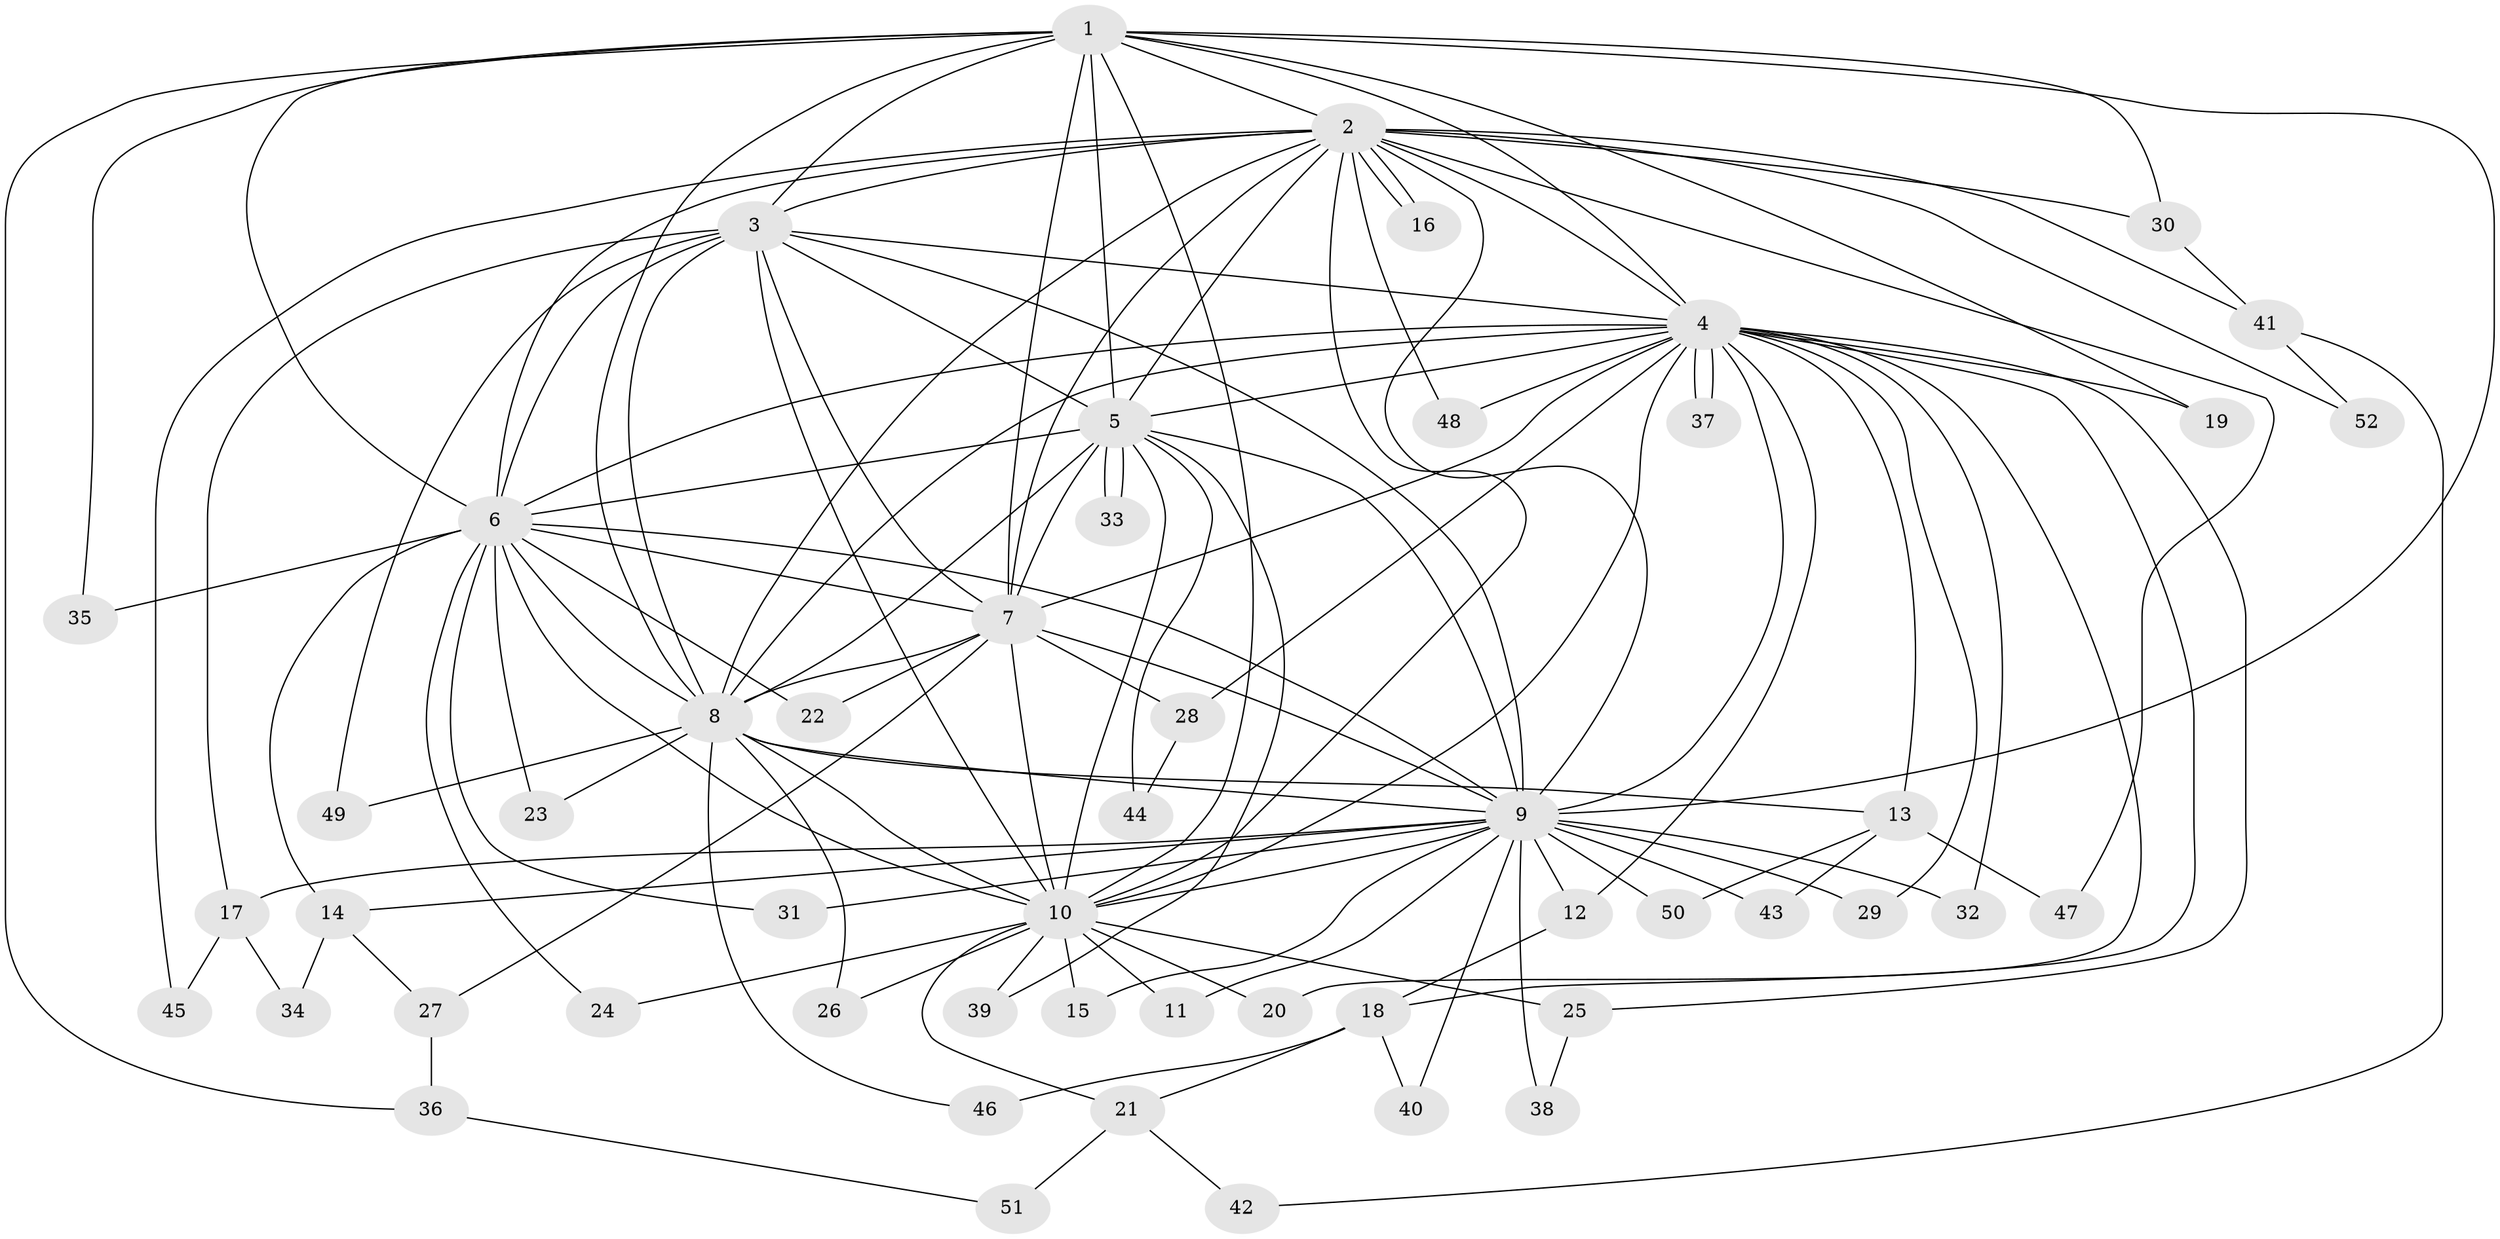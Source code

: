 // Generated by graph-tools (version 1.1) at 2025/14/03/09/25 04:14:16]
// undirected, 52 vertices, 129 edges
graph export_dot {
graph [start="1"]
  node [color=gray90,style=filled];
  1;
  2;
  3;
  4;
  5;
  6;
  7;
  8;
  9;
  10;
  11;
  12;
  13;
  14;
  15;
  16;
  17;
  18;
  19;
  20;
  21;
  22;
  23;
  24;
  25;
  26;
  27;
  28;
  29;
  30;
  31;
  32;
  33;
  34;
  35;
  36;
  37;
  38;
  39;
  40;
  41;
  42;
  43;
  44;
  45;
  46;
  47;
  48;
  49;
  50;
  51;
  52;
  1 -- 2;
  1 -- 3;
  1 -- 4;
  1 -- 5;
  1 -- 6;
  1 -- 7;
  1 -- 8;
  1 -- 9;
  1 -- 10;
  1 -- 19;
  1 -- 30;
  1 -- 35;
  1 -- 36;
  2 -- 3;
  2 -- 4;
  2 -- 5;
  2 -- 6;
  2 -- 7;
  2 -- 8;
  2 -- 9;
  2 -- 10;
  2 -- 16;
  2 -- 16;
  2 -- 30;
  2 -- 41;
  2 -- 45;
  2 -- 47;
  2 -- 48;
  2 -- 52;
  3 -- 4;
  3 -- 5;
  3 -- 6;
  3 -- 7;
  3 -- 8;
  3 -- 9;
  3 -- 10;
  3 -- 17;
  3 -- 49;
  4 -- 5;
  4 -- 6;
  4 -- 7;
  4 -- 8;
  4 -- 9;
  4 -- 10;
  4 -- 12;
  4 -- 13;
  4 -- 18;
  4 -- 19;
  4 -- 20;
  4 -- 25;
  4 -- 28;
  4 -- 29;
  4 -- 32;
  4 -- 37;
  4 -- 37;
  4 -- 48;
  5 -- 6;
  5 -- 7;
  5 -- 8;
  5 -- 9;
  5 -- 10;
  5 -- 33;
  5 -- 33;
  5 -- 39;
  5 -- 44;
  6 -- 7;
  6 -- 8;
  6 -- 9;
  6 -- 10;
  6 -- 14;
  6 -- 22;
  6 -- 23;
  6 -- 24;
  6 -- 31;
  6 -- 35;
  7 -- 8;
  7 -- 9;
  7 -- 10;
  7 -- 22;
  7 -- 27;
  7 -- 28;
  8 -- 9;
  8 -- 10;
  8 -- 13;
  8 -- 23;
  8 -- 26;
  8 -- 46;
  8 -- 49;
  9 -- 10;
  9 -- 11;
  9 -- 12;
  9 -- 14;
  9 -- 15;
  9 -- 17;
  9 -- 29;
  9 -- 31;
  9 -- 32;
  9 -- 38;
  9 -- 40;
  9 -- 43;
  9 -- 50;
  10 -- 11;
  10 -- 15;
  10 -- 20;
  10 -- 21;
  10 -- 24;
  10 -- 25;
  10 -- 26;
  10 -- 39;
  12 -- 18;
  13 -- 43;
  13 -- 47;
  13 -- 50;
  14 -- 27;
  14 -- 34;
  17 -- 34;
  17 -- 45;
  18 -- 21;
  18 -- 40;
  18 -- 46;
  21 -- 42;
  21 -- 51;
  25 -- 38;
  27 -- 36;
  28 -- 44;
  30 -- 41;
  36 -- 51;
  41 -- 42;
  41 -- 52;
}

